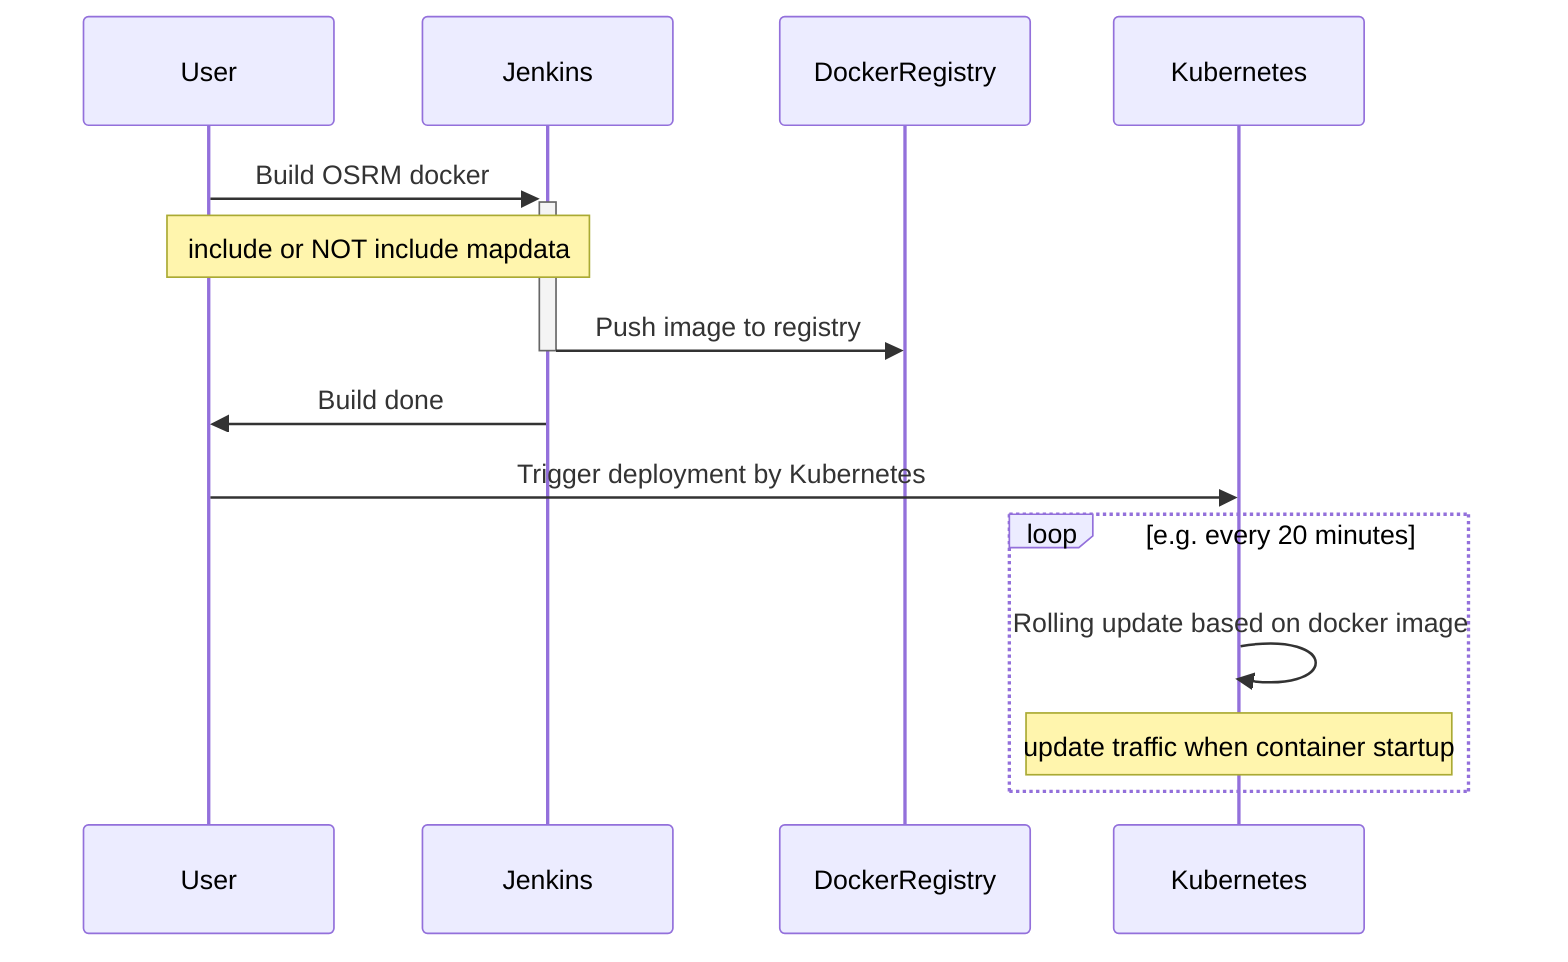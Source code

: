 sequenceDiagram
    participant U as User
    participant J as Jenkins
    participant D as DockerRegistry
    participant K as Kubernetes

    U ->>+ J: Build OSRM docker 
    Note over U,J: include or NOT include mapdata
    J ->>- D: Push image to registry
    J ->> U: Build done

    U ->> K: Trigger deployment by Kubernetes
    Loop e.g. every 20 minutes
    K ->> K: Rolling update based on docker image
    note over K: update traffic when container startup
    end